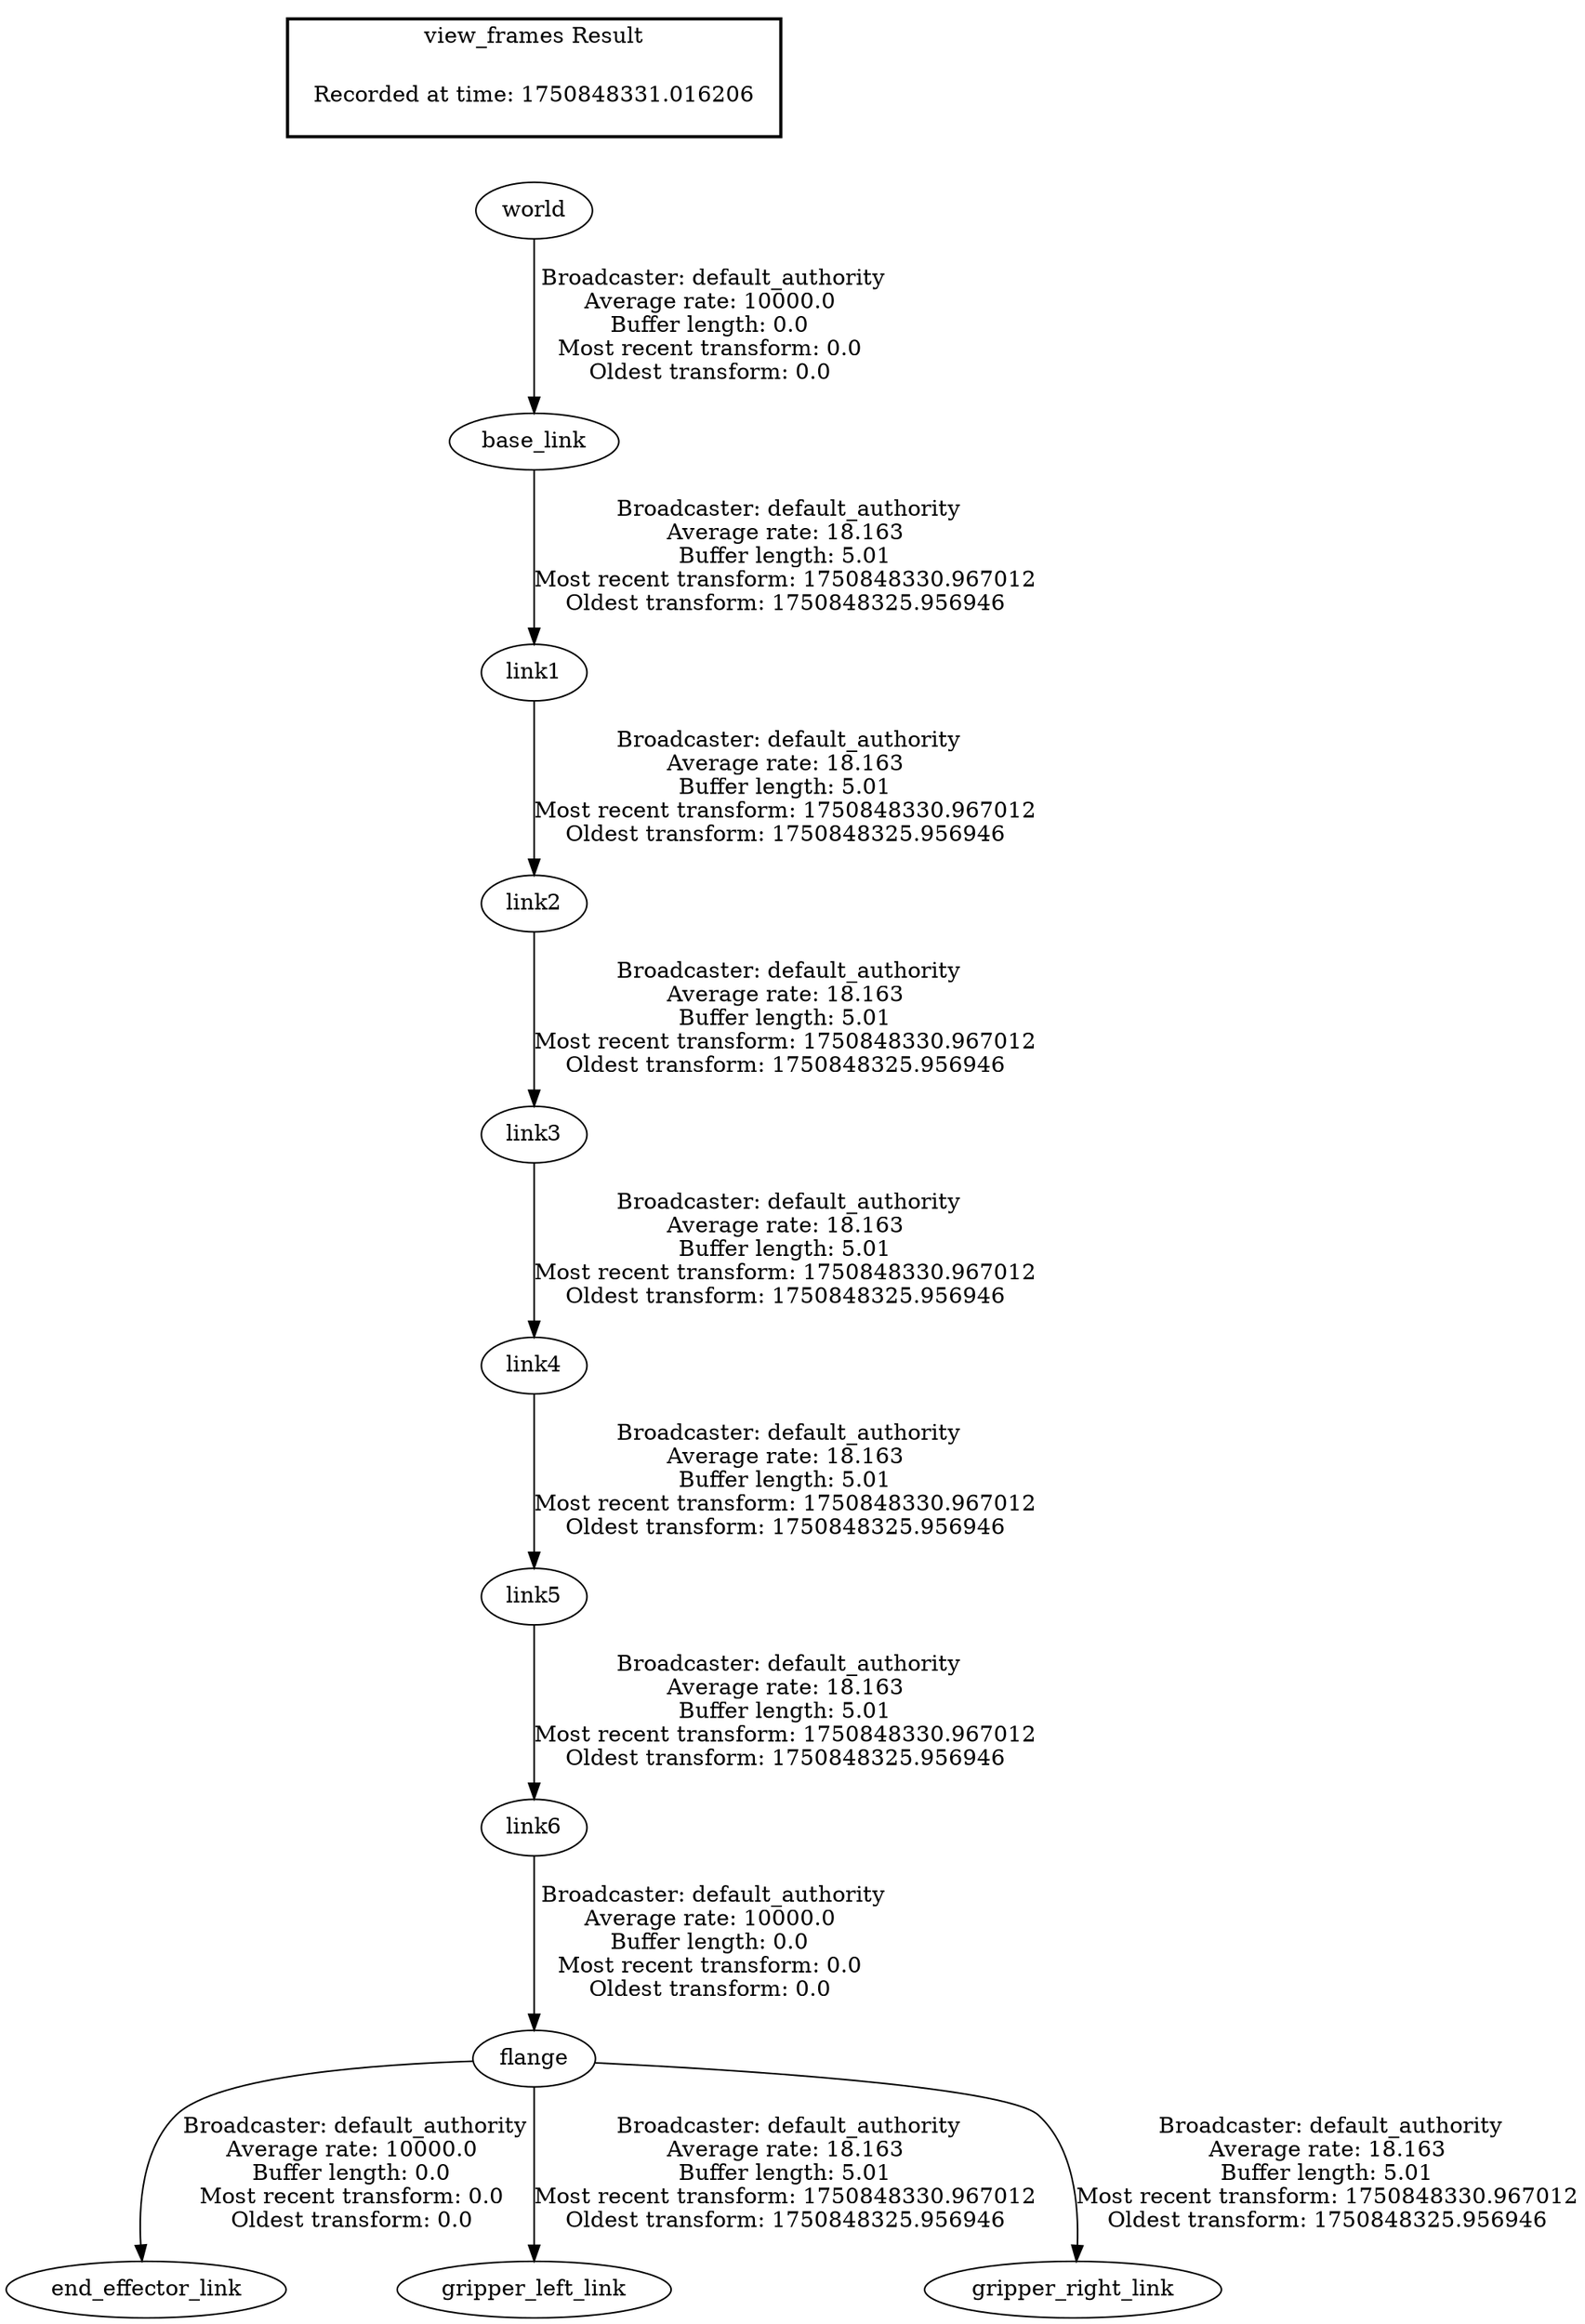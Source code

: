 digraph G {
"flange" -> "end_effector_link"[label=" Broadcaster: default_authority\nAverage rate: 10000.0\nBuffer length: 0.0\nMost recent transform: 0.0\nOldest transform: 0.0\n"];
"link6" -> "flange"[label=" Broadcaster: default_authority\nAverage rate: 10000.0\nBuffer length: 0.0\nMost recent transform: 0.0\nOldest transform: 0.0\n"];
"link5" -> "link6"[label=" Broadcaster: default_authority\nAverage rate: 18.163\nBuffer length: 5.01\nMost recent transform: 1750848330.967012\nOldest transform: 1750848325.956946\n"];
"world" -> "base_link"[label=" Broadcaster: default_authority\nAverage rate: 10000.0\nBuffer length: 0.0\nMost recent transform: 0.0\nOldest transform: 0.0\n"];
"flange" -> "gripper_left_link"[label=" Broadcaster: default_authority\nAverage rate: 18.163\nBuffer length: 5.01\nMost recent transform: 1750848330.967012\nOldest transform: 1750848325.956946\n"];
"flange" -> "gripper_right_link"[label=" Broadcaster: default_authority\nAverage rate: 18.163\nBuffer length: 5.01\nMost recent transform: 1750848330.967012\nOldest transform: 1750848325.956946\n"];
"base_link" -> "link1"[label=" Broadcaster: default_authority\nAverage rate: 18.163\nBuffer length: 5.01\nMost recent transform: 1750848330.967012\nOldest transform: 1750848325.956946\n"];
"link1" -> "link2"[label=" Broadcaster: default_authority\nAverage rate: 18.163\nBuffer length: 5.01\nMost recent transform: 1750848330.967012\nOldest transform: 1750848325.956946\n"];
"link2" -> "link3"[label=" Broadcaster: default_authority\nAverage rate: 18.163\nBuffer length: 5.01\nMost recent transform: 1750848330.967012\nOldest transform: 1750848325.956946\n"];
"link3" -> "link4"[label=" Broadcaster: default_authority\nAverage rate: 18.163\nBuffer length: 5.01\nMost recent transform: 1750848330.967012\nOldest transform: 1750848325.956946\n"];
"link4" -> "link5"[label=" Broadcaster: default_authority\nAverage rate: 18.163\nBuffer length: 5.01\nMost recent transform: 1750848330.967012\nOldest transform: 1750848325.956946\n"];
edge [style=invis];
 subgraph cluster_legend { style=bold; color=black; label ="view_frames Result";
"Recorded at time: 1750848331.016206"[ shape=plaintext ] ;
}->"world";
}